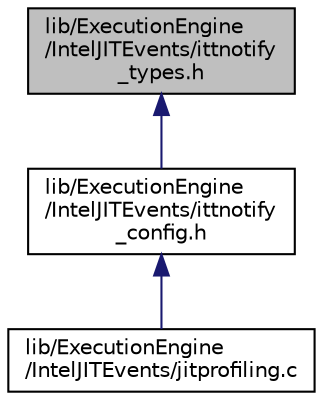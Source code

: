 digraph "lib/ExecutionEngine/IntelJITEvents/ittnotify_types.h"
{
 // LATEX_PDF_SIZE
  bgcolor="transparent";
  edge [fontname="Helvetica",fontsize="10",labelfontname="Helvetica",labelfontsize="10"];
  node [fontname="Helvetica",fontsize="10",shape="box"];
  Node1 [label="lib/ExecutionEngine\l/IntelJITEvents/ittnotify\l_types.h",height=0.2,width=0.4,color="black", fillcolor="grey75", style="filled", fontcolor="black",tooltip=" "];
  Node1 -> Node2 [dir="back",color="midnightblue",fontsize="10",style="solid",fontname="Helvetica"];
  Node2 [label="lib/ExecutionEngine\l/IntelJITEvents/ittnotify\l_config.h",height=0.2,width=0.4,color="black",URL="$ittnotify__config_8h.html",tooltip=" "];
  Node2 -> Node3 [dir="back",color="midnightblue",fontsize="10",style="solid",fontname="Helvetica"];
  Node3 [label="lib/ExecutionEngine\l/IntelJITEvents/jitprofiling.c",height=0.2,width=0.4,color="black",URL="$jitprofiling_8c.html",tooltip=" "];
}
